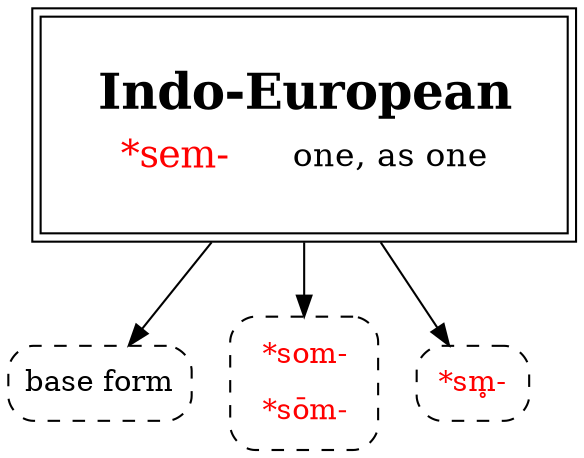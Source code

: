 strict digraph {
/* sources: AHD */
node [shape=none]

sem [label=<<table border="0"><tr><td colspan="2"><font point-size="24"><b>Indo-European</b></font></td></tr><tr><td><font point-size="18" color="red">*sem-</font></td><td><font point-size="16">one, as one</font></td></tr></table>> tooltip="Indo-European \"*sem-\" one, as one" shape=box peripheries=2 margin=.3]

base [label=<base form> shape=box style="dashed,rounded" URL="sem-one1.svg" tooltip="base form"]
som [label=<<table border="0" cellpadding="5">
<tr><td><font color="red">*som-</font></td></tr>
<tr><td><font color="red">*sōm-</font></td></tr>
</table>> shape=box style="dashed,rounded" URL="sem-one2.svg" tooltip="*som-, *sōm-"]
sm [label=<<font color="red">*sm̥-</font>> shape=box style="dashed,rounded" URL="sem-one3.svg" tooltip="*sm̥-"]

sem -> { base som sm }
}